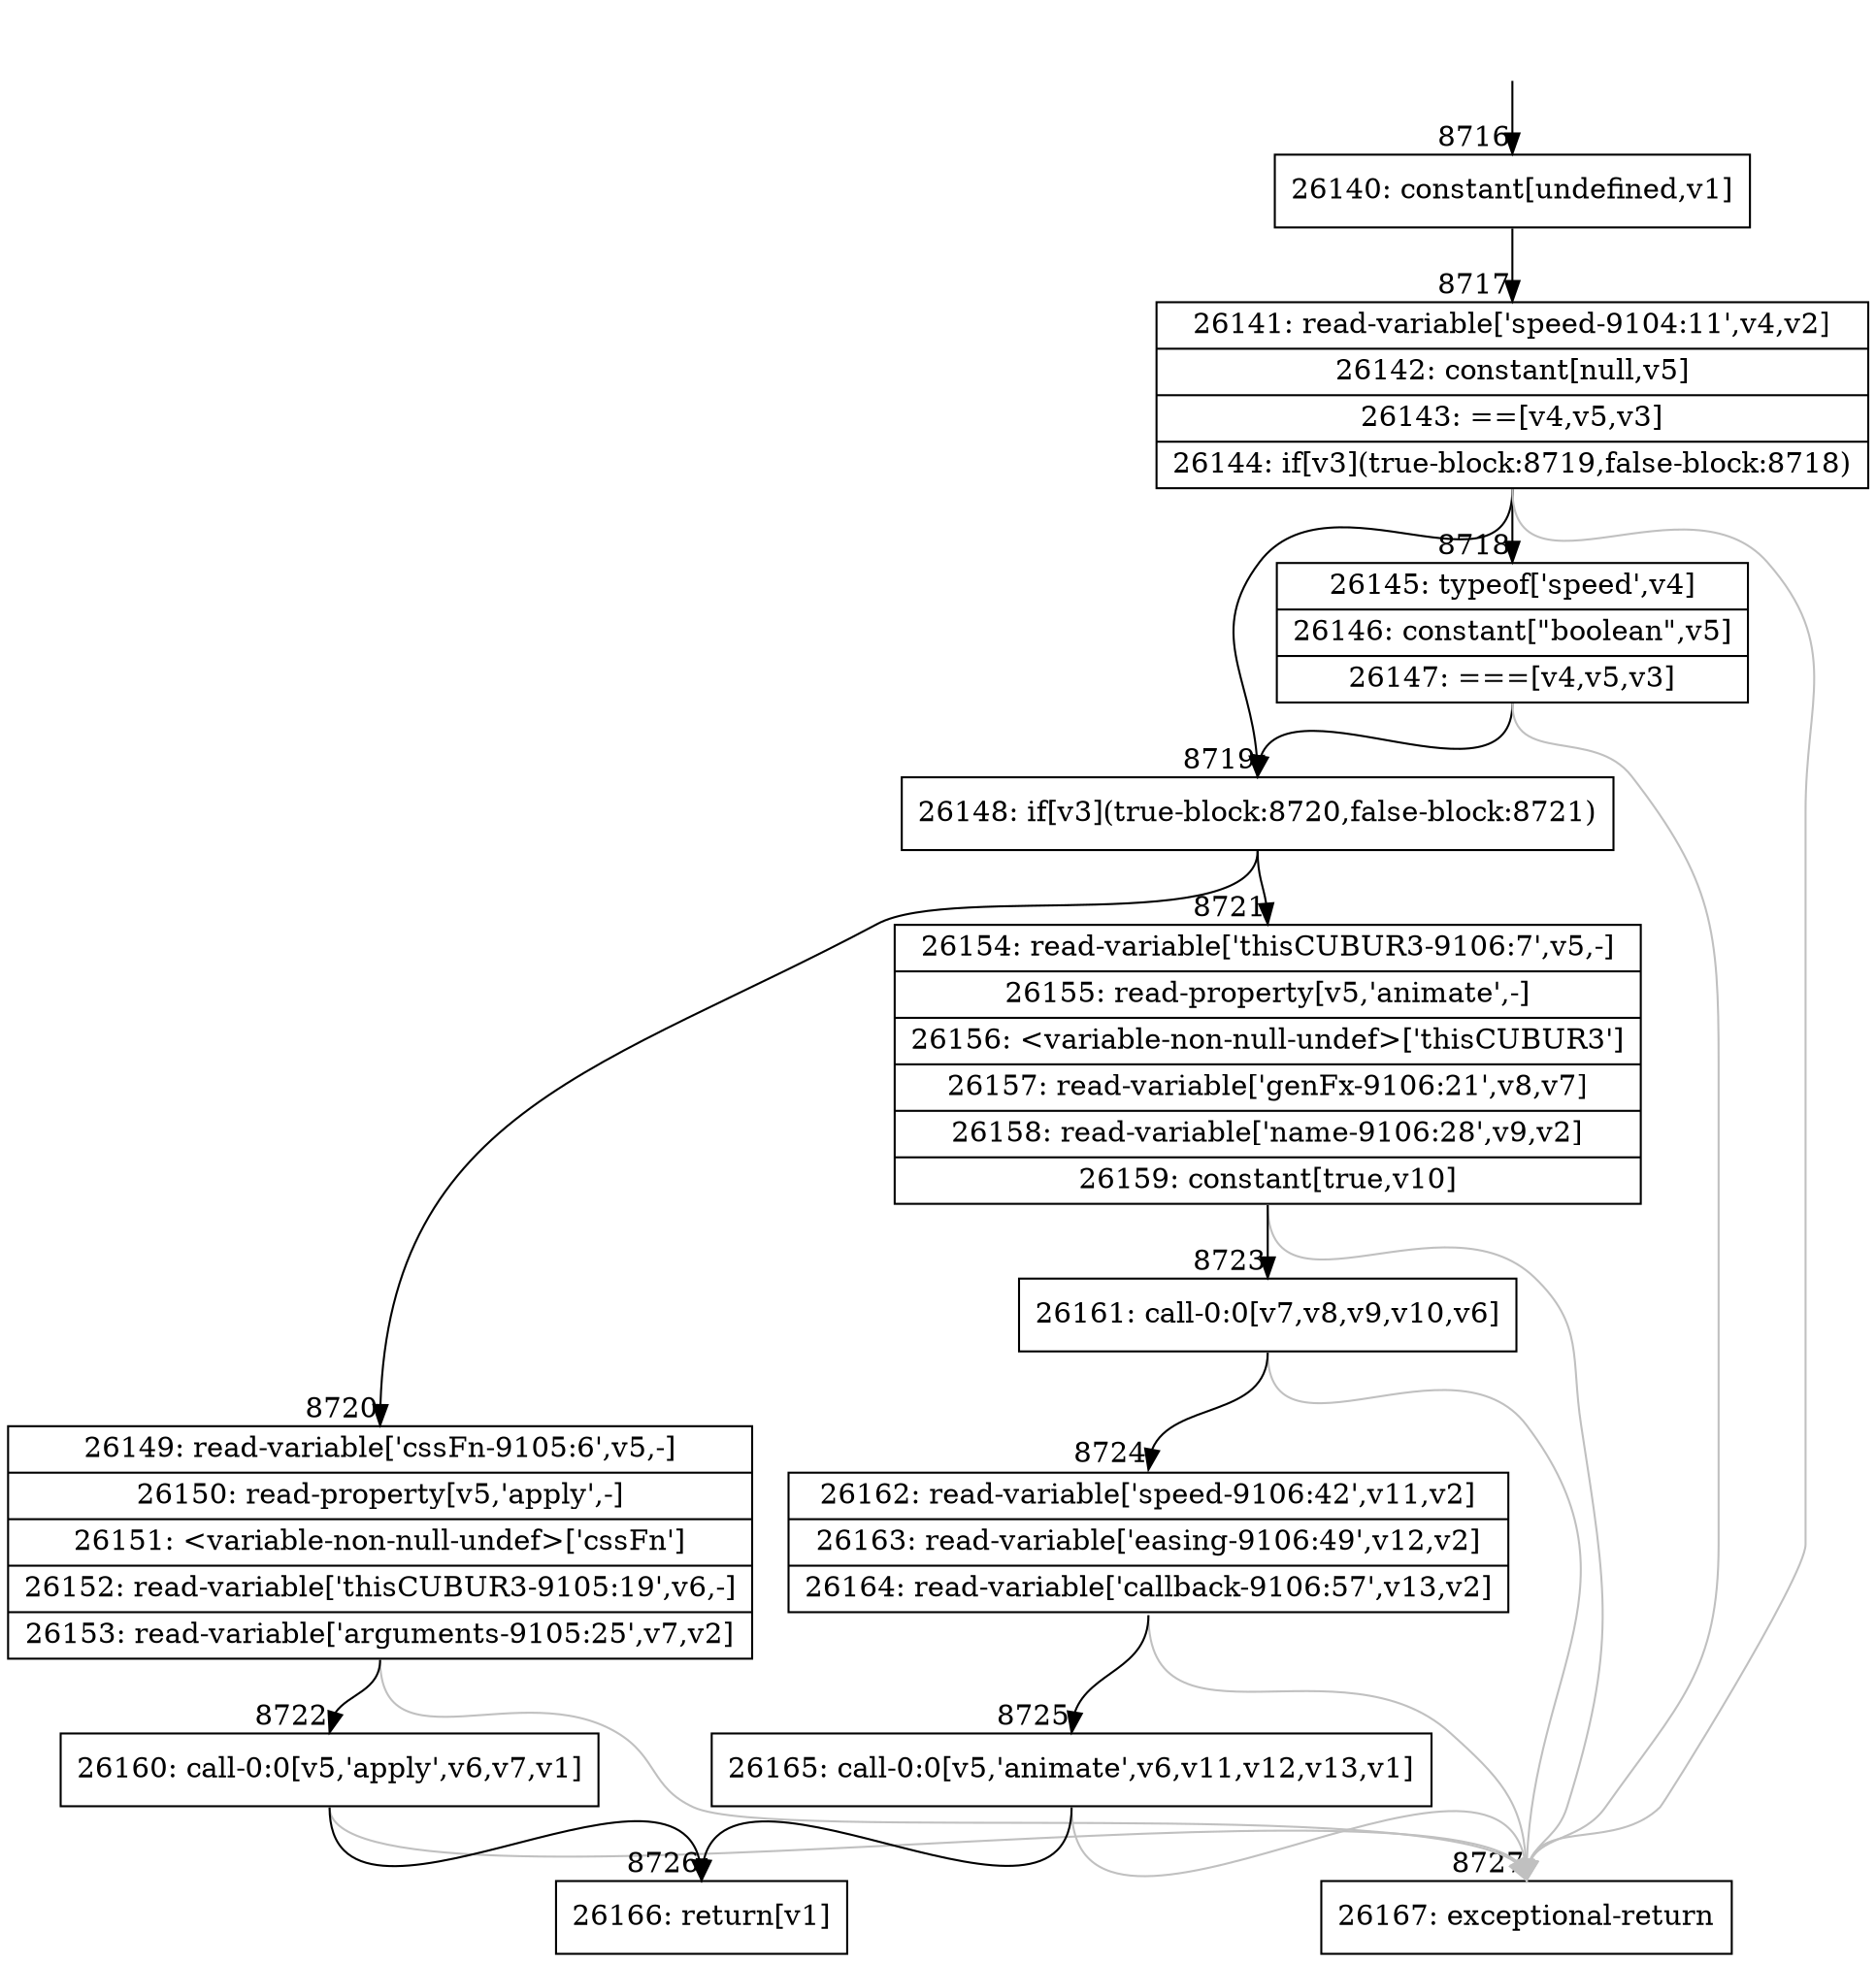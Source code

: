 digraph {
rankdir="TD"
BB_entry541[shape=none,label=""];
BB_entry541 -> BB8716 [tailport=s, headport=n, headlabel="    8716"]
BB8716 [shape=record label="{26140: constant[undefined,v1]}" ] 
BB8716 -> BB8717 [tailport=s, headport=n, headlabel="      8717"]
BB8717 [shape=record label="{26141: read-variable['speed-9104:11',v4,v2]|26142: constant[null,v5]|26143: ==[v4,v5,v3]|26144: if[v3](true-block:8719,false-block:8718)}" ] 
BB8717 -> BB8719 [tailport=s, headport=n, headlabel="      8719"]
BB8717 -> BB8718 [tailport=s, headport=n, headlabel="      8718"]
BB8717 -> BB8727 [tailport=s, headport=n, color=gray, headlabel="      8727"]
BB8718 [shape=record label="{26145: typeof['speed',v4]|26146: constant[\"boolean\",v5]|26147: ===[v4,v5,v3]}" ] 
BB8718 -> BB8719 [tailport=s, headport=n]
BB8718 -> BB8727 [tailport=s, headport=n, color=gray]
BB8719 [shape=record label="{26148: if[v3](true-block:8720,false-block:8721)}" ] 
BB8719 -> BB8720 [tailport=s, headport=n, headlabel="      8720"]
BB8719 -> BB8721 [tailport=s, headport=n, headlabel="      8721"]
BB8720 [shape=record label="{26149: read-variable['cssFn-9105:6',v5,-]|26150: read-property[v5,'apply',-]|26151: \<variable-non-null-undef\>['cssFn']|26152: read-variable['thisCUBUR3-9105:19',v6,-]|26153: read-variable['arguments-9105:25',v7,v2]}" ] 
BB8720 -> BB8722 [tailport=s, headport=n, headlabel="      8722"]
BB8720 -> BB8727 [tailport=s, headport=n, color=gray]
BB8721 [shape=record label="{26154: read-variable['thisCUBUR3-9106:7',v5,-]|26155: read-property[v5,'animate',-]|26156: \<variable-non-null-undef\>['thisCUBUR3']|26157: read-variable['genFx-9106:21',v8,v7]|26158: read-variable['name-9106:28',v9,v2]|26159: constant[true,v10]}" ] 
BB8721 -> BB8723 [tailport=s, headport=n, headlabel="      8723"]
BB8721 -> BB8727 [tailport=s, headport=n, color=gray]
BB8722 [shape=record label="{26160: call-0:0[v5,'apply',v6,v7,v1]}" ] 
BB8722 -> BB8726 [tailport=s, headport=n, headlabel="      8726"]
BB8722 -> BB8727 [tailport=s, headport=n, color=gray]
BB8723 [shape=record label="{26161: call-0:0[v7,v8,v9,v10,v6]}" ] 
BB8723 -> BB8724 [tailport=s, headport=n, headlabel="      8724"]
BB8723 -> BB8727 [tailport=s, headport=n, color=gray]
BB8724 [shape=record label="{26162: read-variable['speed-9106:42',v11,v2]|26163: read-variable['easing-9106:49',v12,v2]|26164: read-variable['callback-9106:57',v13,v2]}" ] 
BB8724 -> BB8725 [tailport=s, headport=n, headlabel="      8725"]
BB8724 -> BB8727 [tailport=s, headport=n, color=gray]
BB8725 [shape=record label="{26165: call-0:0[v5,'animate',v6,v11,v12,v13,v1]}" ] 
BB8725 -> BB8726 [tailport=s, headport=n]
BB8725 -> BB8727 [tailport=s, headport=n, color=gray]
BB8726 [shape=record label="{26166: return[v1]}" ] 
BB8727 [shape=record label="{26167: exceptional-return}" ] 
}
